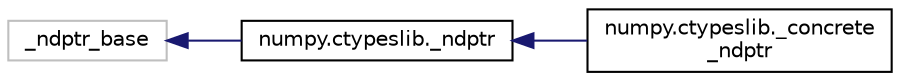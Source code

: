 digraph "Graphical Class Hierarchy"
{
 // LATEX_PDF_SIZE
  edge [fontname="Helvetica",fontsize="10",labelfontname="Helvetica",labelfontsize="10"];
  node [fontname="Helvetica",fontsize="10",shape=record];
  rankdir="LR";
  Node621 [label="_ndptr_base",height=0.2,width=0.4,color="grey75", fillcolor="white", style="filled",tooltip=" "];
  Node621 -> Node0 [dir="back",color="midnightblue",fontsize="10",style="solid",fontname="Helvetica"];
  Node0 [label="numpy.ctypeslib._ndptr",height=0.2,width=0.4,color="black", fillcolor="white", style="filled",URL="$classnumpy_1_1ctypeslib_1_1__ndptr.html",tooltip=" "];
  Node0 -> Node1 [dir="back",color="midnightblue",fontsize="10",style="solid",fontname="Helvetica"];
  Node1 [label="numpy.ctypeslib._concrete\l_ndptr",height=0.2,width=0.4,color="black", fillcolor="white", style="filled",URL="$classnumpy_1_1ctypeslib_1_1__concrete__ndptr.html",tooltip=" "];
}
